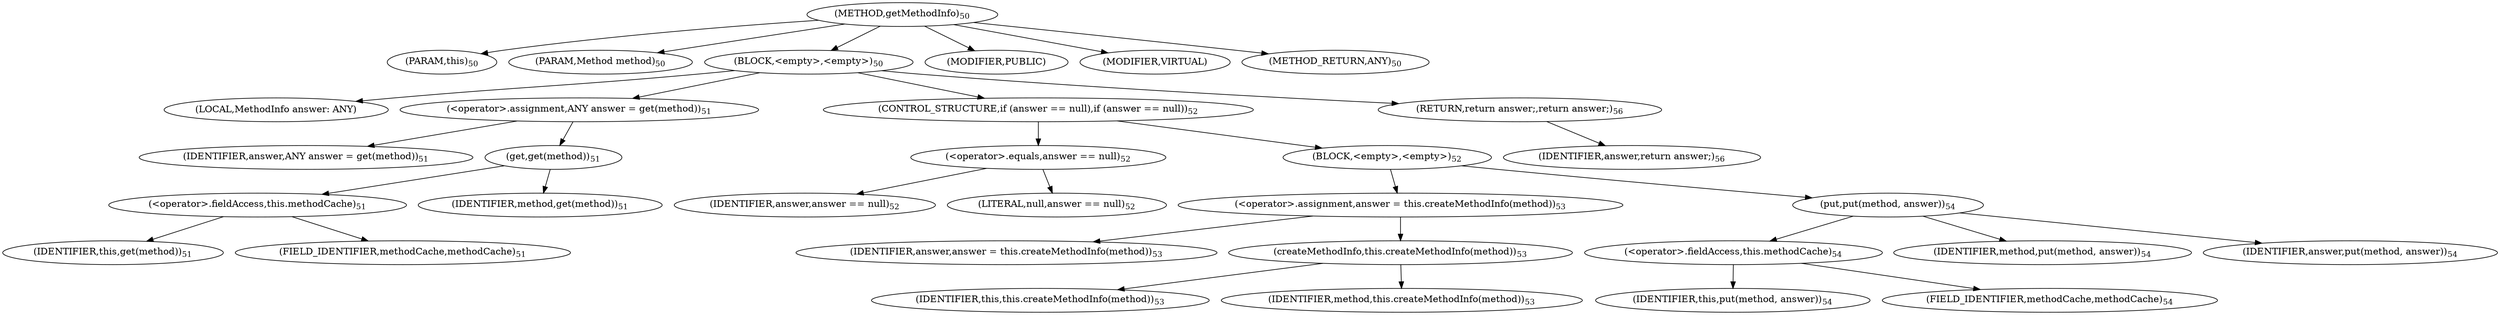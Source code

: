digraph "getMethodInfo" {  
"85" [label = <(METHOD,getMethodInfo)<SUB>50</SUB>> ]
"12" [label = <(PARAM,this)<SUB>50</SUB>> ]
"86" [label = <(PARAM,Method method)<SUB>50</SUB>> ]
"87" [label = <(BLOCK,&lt;empty&gt;,&lt;empty&gt;)<SUB>50</SUB>> ]
"88" [label = <(LOCAL,MethodInfo answer: ANY)> ]
"89" [label = <(&lt;operator&gt;.assignment,ANY answer = get(method))<SUB>51</SUB>> ]
"90" [label = <(IDENTIFIER,answer,ANY answer = get(method))<SUB>51</SUB>> ]
"91" [label = <(get,get(method))<SUB>51</SUB>> ]
"92" [label = <(&lt;operator&gt;.fieldAccess,this.methodCache)<SUB>51</SUB>> ]
"93" [label = <(IDENTIFIER,this,get(method))<SUB>51</SUB>> ]
"94" [label = <(FIELD_IDENTIFIER,methodCache,methodCache)<SUB>51</SUB>> ]
"95" [label = <(IDENTIFIER,method,get(method))<SUB>51</SUB>> ]
"96" [label = <(CONTROL_STRUCTURE,if (answer == null),if (answer == null))<SUB>52</SUB>> ]
"97" [label = <(&lt;operator&gt;.equals,answer == null)<SUB>52</SUB>> ]
"98" [label = <(IDENTIFIER,answer,answer == null)<SUB>52</SUB>> ]
"99" [label = <(LITERAL,null,answer == null)<SUB>52</SUB>> ]
"100" [label = <(BLOCK,&lt;empty&gt;,&lt;empty&gt;)<SUB>52</SUB>> ]
"101" [label = <(&lt;operator&gt;.assignment,answer = this.createMethodInfo(method))<SUB>53</SUB>> ]
"102" [label = <(IDENTIFIER,answer,answer = this.createMethodInfo(method))<SUB>53</SUB>> ]
"103" [label = <(createMethodInfo,this.createMethodInfo(method))<SUB>53</SUB>> ]
"11" [label = <(IDENTIFIER,this,this.createMethodInfo(method))<SUB>53</SUB>> ]
"104" [label = <(IDENTIFIER,method,this.createMethodInfo(method))<SUB>53</SUB>> ]
"105" [label = <(put,put(method, answer))<SUB>54</SUB>> ]
"106" [label = <(&lt;operator&gt;.fieldAccess,this.methodCache)<SUB>54</SUB>> ]
"107" [label = <(IDENTIFIER,this,put(method, answer))<SUB>54</SUB>> ]
"108" [label = <(FIELD_IDENTIFIER,methodCache,methodCache)<SUB>54</SUB>> ]
"109" [label = <(IDENTIFIER,method,put(method, answer))<SUB>54</SUB>> ]
"110" [label = <(IDENTIFIER,answer,put(method, answer))<SUB>54</SUB>> ]
"111" [label = <(RETURN,return answer;,return answer;)<SUB>56</SUB>> ]
"112" [label = <(IDENTIFIER,answer,return answer;)<SUB>56</SUB>> ]
"113" [label = <(MODIFIER,PUBLIC)> ]
"114" [label = <(MODIFIER,VIRTUAL)> ]
"115" [label = <(METHOD_RETURN,ANY)<SUB>50</SUB>> ]
  "85" -> "12" 
  "85" -> "86" 
  "85" -> "87" 
  "85" -> "113" 
  "85" -> "114" 
  "85" -> "115" 
  "87" -> "88" 
  "87" -> "89" 
  "87" -> "96" 
  "87" -> "111" 
  "89" -> "90" 
  "89" -> "91" 
  "91" -> "92" 
  "91" -> "95" 
  "92" -> "93" 
  "92" -> "94" 
  "96" -> "97" 
  "96" -> "100" 
  "97" -> "98" 
  "97" -> "99" 
  "100" -> "101" 
  "100" -> "105" 
  "101" -> "102" 
  "101" -> "103" 
  "103" -> "11" 
  "103" -> "104" 
  "105" -> "106" 
  "105" -> "109" 
  "105" -> "110" 
  "106" -> "107" 
  "106" -> "108" 
  "111" -> "112" 
}
